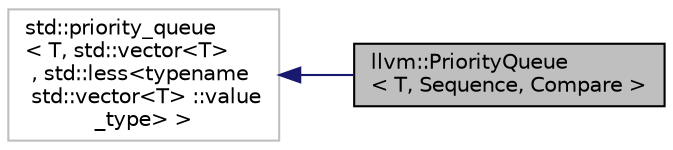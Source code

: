 digraph "llvm::PriorityQueue&lt; T, Sequence, Compare &gt;"
{
 // LATEX_PDF_SIZE
  bgcolor="transparent";
  edge [fontname="Helvetica",fontsize="10",labelfontname="Helvetica",labelfontsize="10"];
  node [fontname="Helvetica",fontsize="10",shape=record];
  rankdir="LR";
  Node1 [label="llvm::PriorityQueue\l\< T, Sequence, Compare \>",height=0.2,width=0.4,color="black", fillcolor="grey75", style="filled", fontcolor="black",tooltip="PriorityQueue - This class behaves like std::priority_queue and provides a few additional convenience..."];
  Node2 -> Node1 [dir="back",color="midnightblue",fontsize="10",style="solid",fontname="Helvetica"];
  Node2 [label="std::priority_queue\l\< T, std::vector\<T\>\l , std::less\<typename\l std::vector\<T\> ::value\l_type\>  \>",height=0.2,width=0.4,color="grey75",tooltip=" "];
}
